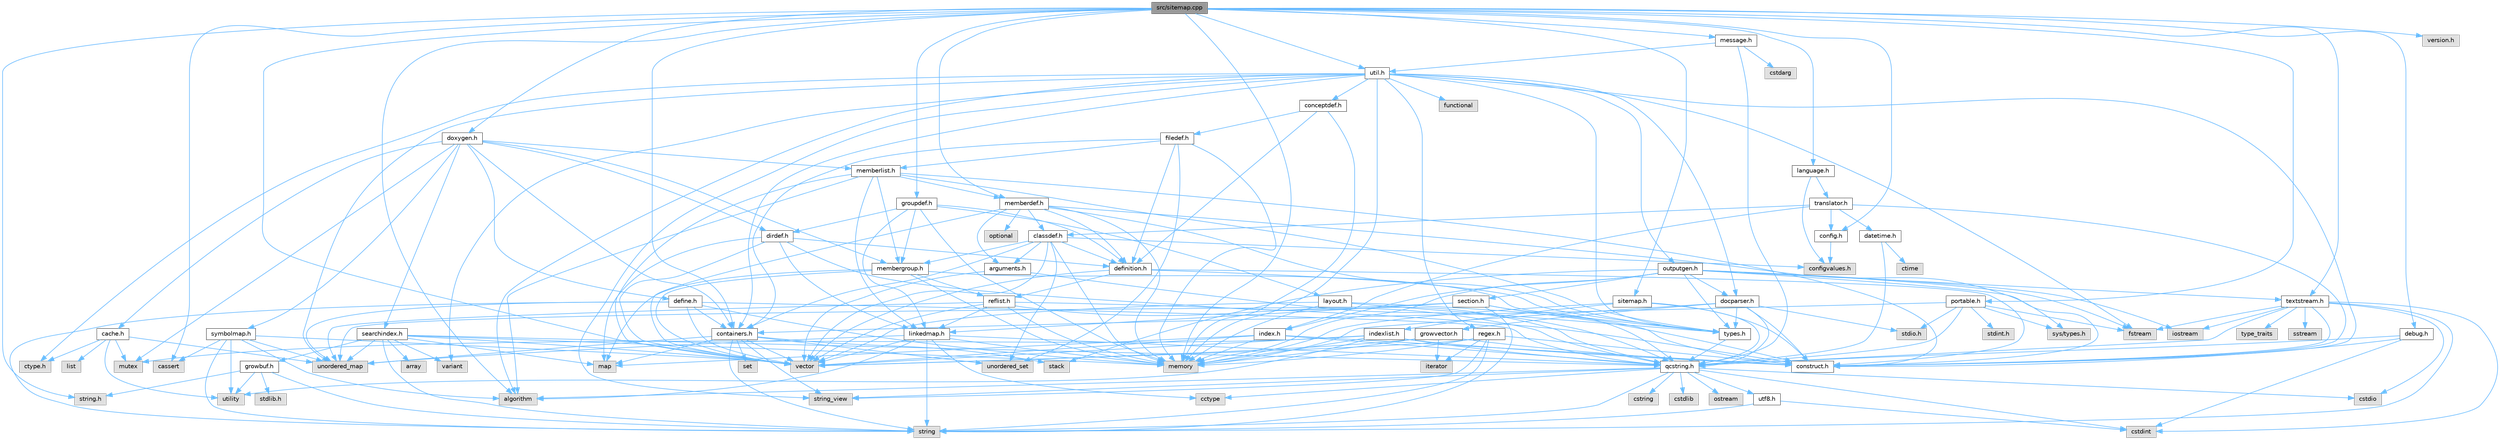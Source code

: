 digraph "src/sitemap.cpp"
{
 // INTERACTIVE_SVG=YES
 // LATEX_PDF_SIZE
  bgcolor="transparent";
  edge [fontname=Helvetica,fontsize=10,labelfontname=Helvetica,labelfontsize=10];
  node [fontname=Helvetica,fontsize=10,shape=box,height=0.2,width=0.4];
  Node1 [id="Node000001",label="src/sitemap.cpp",height=0.2,width=0.4,color="gray40", fillcolor="grey60", style="filled", fontcolor="black",tooltip=" "];
  Node1 -> Node2 [id="edge1_Node000001_Node000002",color="steelblue1",style="solid",tooltip=" "];
  Node2 [id="Node000002",label="algorithm",height=0.2,width=0.4,color="grey60", fillcolor="#E0E0E0", style="filled",tooltip=" "];
  Node1 -> Node3 [id="edge2_Node000001_Node000003",color="steelblue1",style="solid",tooltip=" "];
  Node3 [id="Node000003",label="memory",height=0.2,width=0.4,color="grey60", fillcolor="#E0E0E0", style="filled",tooltip=" "];
  Node1 -> Node4 [id="edge3_Node000001_Node000004",color="steelblue1",style="solid",tooltip=" "];
  Node4 [id="Node000004",label="string.h",height=0.2,width=0.4,color="grey60", fillcolor="#E0E0E0", style="filled",tooltip=" "];
  Node1 -> Node5 [id="edge4_Node000001_Node000005",color="steelblue1",style="solid",tooltip=" "];
  Node5 [id="Node000005",label="vector",height=0.2,width=0.4,color="grey60", fillcolor="#E0E0E0", style="filled",tooltip=" "];
  Node1 -> Node6 [id="edge5_Node000001_Node000006",color="steelblue1",style="solid",tooltip=" "];
  Node6 [id="Node000006",label="cassert",height=0.2,width=0.4,color="grey60", fillcolor="#E0E0E0", style="filled",tooltip=" "];
  Node1 -> Node7 [id="edge6_Node000001_Node000007",color="steelblue1",style="solid",tooltip=" "];
  Node7 [id="Node000007",label="config.h",height=0.2,width=0.4,color="grey40", fillcolor="white", style="filled",URL="$db/d16/config_8h.html",tooltip=" "];
  Node7 -> Node8 [id="edge7_Node000007_Node000008",color="steelblue1",style="solid",tooltip=" "];
  Node8 [id="Node000008",label="configvalues.h",height=0.2,width=0.4,color="grey60", fillcolor="#E0E0E0", style="filled",tooltip=" "];
  Node1 -> Node9 [id="edge8_Node000001_Node000009",color="steelblue1",style="solid",tooltip=" "];
  Node9 [id="Node000009",label="debug.h",height=0.2,width=0.4,color="grey40", fillcolor="white", style="filled",URL="$db/d16/debug_8h.html",tooltip=" "];
  Node9 -> Node10 [id="edge9_Node000009_Node000010",color="steelblue1",style="solid",tooltip=" "];
  Node10 [id="Node000010",label="cstdint",height=0.2,width=0.4,color="grey60", fillcolor="#E0E0E0", style="filled",tooltip=" "];
  Node9 -> Node11 [id="edge10_Node000009_Node000011",color="steelblue1",style="solid",tooltip=" "];
  Node11 [id="Node000011",label="qcstring.h",height=0.2,width=0.4,color="grey40", fillcolor="white", style="filled",URL="$d7/d5c/qcstring_8h.html",tooltip=" "];
  Node11 -> Node12 [id="edge11_Node000011_Node000012",color="steelblue1",style="solid",tooltip=" "];
  Node12 [id="Node000012",label="string",height=0.2,width=0.4,color="grey60", fillcolor="#E0E0E0", style="filled",tooltip=" "];
  Node11 -> Node13 [id="edge12_Node000011_Node000013",color="steelblue1",style="solid",tooltip=" "];
  Node13 [id="Node000013",label="string_view",height=0.2,width=0.4,color="grey60", fillcolor="#E0E0E0", style="filled",tooltip=" "];
  Node11 -> Node2 [id="edge13_Node000011_Node000002",color="steelblue1",style="solid",tooltip=" "];
  Node11 -> Node14 [id="edge14_Node000011_Node000014",color="steelblue1",style="solid",tooltip=" "];
  Node14 [id="Node000014",label="cctype",height=0.2,width=0.4,color="grey60", fillcolor="#E0E0E0", style="filled",tooltip=" "];
  Node11 -> Node15 [id="edge15_Node000011_Node000015",color="steelblue1",style="solid",tooltip=" "];
  Node15 [id="Node000015",label="cstring",height=0.2,width=0.4,color="grey60", fillcolor="#E0E0E0", style="filled",tooltip=" "];
  Node11 -> Node16 [id="edge16_Node000011_Node000016",color="steelblue1",style="solid",tooltip=" "];
  Node16 [id="Node000016",label="cstdio",height=0.2,width=0.4,color="grey60", fillcolor="#E0E0E0", style="filled",tooltip=" "];
  Node11 -> Node17 [id="edge17_Node000011_Node000017",color="steelblue1",style="solid",tooltip=" "];
  Node17 [id="Node000017",label="cstdlib",height=0.2,width=0.4,color="grey60", fillcolor="#E0E0E0", style="filled",tooltip=" "];
  Node11 -> Node10 [id="edge18_Node000011_Node000010",color="steelblue1",style="solid",tooltip=" "];
  Node11 -> Node18 [id="edge19_Node000011_Node000018",color="steelblue1",style="solid",tooltip=" "];
  Node18 [id="Node000018",label="ostream",height=0.2,width=0.4,color="grey60", fillcolor="#E0E0E0", style="filled",tooltip=" "];
  Node11 -> Node19 [id="edge20_Node000011_Node000019",color="steelblue1",style="solid",tooltip=" "];
  Node19 [id="Node000019",label="utf8.h",height=0.2,width=0.4,color="grey40", fillcolor="white", style="filled",URL="$db/d7c/utf8_8h.html",tooltip="Various UTF8 related helper functions."];
  Node19 -> Node10 [id="edge21_Node000019_Node000010",color="steelblue1",style="solid",tooltip=" "];
  Node19 -> Node12 [id="edge22_Node000019_Node000012",color="steelblue1",style="solid",tooltip=" "];
  Node9 -> Node20 [id="edge23_Node000009_Node000020",color="steelblue1",style="solid",tooltip=" "];
  Node20 [id="Node000020",label="construct.h",height=0.2,width=0.4,color="grey40", fillcolor="white", style="filled",URL="$d7/dfc/construct_8h.html",tooltip=" "];
  Node1 -> Node21 [id="edge24_Node000001_Node000021",color="steelblue1",style="solid",tooltip=" "];
  Node21 [id="Node000021",label="doxygen.h",height=0.2,width=0.4,color="grey40", fillcolor="white", style="filled",URL="$d1/da1/doxygen_8h.html",tooltip=" "];
  Node21 -> Node22 [id="edge25_Node000021_Node000022",color="steelblue1",style="solid",tooltip=" "];
  Node22 [id="Node000022",label="mutex",height=0.2,width=0.4,color="grey60", fillcolor="#E0E0E0", style="filled",tooltip=" "];
  Node21 -> Node23 [id="edge26_Node000021_Node000023",color="steelblue1",style="solid",tooltip=" "];
  Node23 [id="Node000023",label="containers.h",height=0.2,width=0.4,color="grey40", fillcolor="white", style="filled",URL="$d5/d75/containers_8h.html",tooltip=" "];
  Node23 -> Node5 [id="edge27_Node000023_Node000005",color="steelblue1",style="solid",tooltip=" "];
  Node23 -> Node12 [id="edge28_Node000023_Node000012",color="steelblue1",style="solid",tooltip=" "];
  Node23 -> Node13 [id="edge29_Node000023_Node000013",color="steelblue1",style="solid",tooltip=" "];
  Node23 -> Node24 [id="edge30_Node000023_Node000024",color="steelblue1",style="solid",tooltip=" "];
  Node24 [id="Node000024",label="set",height=0.2,width=0.4,color="grey60", fillcolor="#E0E0E0", style="filled",tooltip=" "];
  Node23 -> Node25 [id="edge31_Node000023_Node000025",color="steelblue1",style="solid",tooltip=" "];
  Node25 [id="Node000025",label="map",height=0.2,width=0.4,color="grey60", fillcolor="#E0E0E0", style="filled",tooltip=" "];
  Node23 -> Node26 [id="edge32_Node000023_Node000026",color="steelblue1",style="solid",tooltip=" "];
  Node26 [id="Node000026",label="unordered_set",height=0.2,width=0.4,color="grey60", fillcolor="#E0E0E0", style="filled",tooltip=" "];
  Node23 -> Node27 [id="edge33_Node000023_Node000027",color="steelblue1",style="solid",tooltip=" "];
  Node27 [id="Node000027",label="unordered_map",height=0.2,width=0.4,color="grey60", fillcolor="#E0E0E0", style="filled",tooltip=" "];
  Node23 -> Node28 [id="edge34_Node000023_Node000028",color="steelblue1",style="solid",tooltip=" "];
  Node28 [id="Node000028",label="stack",height=0.2,width=0.4,color="grey60", fillcolor="#E0E0E0", style="filled",tooltip=" "];
  Node21 -> Node29 [id="edge35_Node000021_Node000029",color="steelblue1",style="solid",tooltip=" "];
  Node29 [id="Node000029",label="membergroup.h",height=0.2,width=0.4,color="grey40", fillcolor="white", style="filled",URL="$d9/d11/membergroup_8h.html",tooltip=" "];
  Node29 -> Node5 [id="edge36_Node000029_Node000005",color="steelblue1",style="solid",tooltip=" "];
  Node29 -> Node25 [id="edge37_Node000029_Node000025",color="steelblue1",style="solid",tooltip=" "];
  Node29 -> Node3 [id="edge38_Node000029_Node000003",color="steelblue1",style="solid",tooltip=" "];
  Node29 -> Node30 [id="edge39_Node000029_Node000030",color="steelblue1",style="solid",tooltip=" "];
  Node30 [id="Node000030",label="types.h",height=0.2,width=0.4,color="grey40", fillcolor="white", style="filled",URL="$d9/d49/types_8h.html",tooltip="This file contains a number of basic enums and types."];
  Node30 -> Node11 [id="edge40_Node000030_Node000011",color="steelblue1",style="solid",tooltip=" "];
  Node29 -> Node31 [id="edge41_Node000029_Node000031",color="steelblue1",style="solid",tooltip=" "];
  Node31 [id="Node000031",label="reflist.h",height=0.2,width=0.4,color="grey40", fillcolor="white", style="filled",URL="$d1/d02/reflist_8h.html",tooltip=" "];
  Node31 -> Node5 [id="edge42_Node000031_Node000005",color="steelblue1",style="solid",tooltip=" "];
  Node31 -> Node27 [id="edge43_Node000031_Node000027",color="steelblue1",style="solid",tooltip=" "];
  Node31 -> Node3 [id="edge44_Node000031_Node000003",color="steelblue1",style="solid",tooltip=" "];
  Node31 -> Node11 [id="edge45_Node000031_Node000011",color="steelblue1",style="solid",tooltip=" "];
  Node31 -> Node32 [id="edge46_Node000031_Node000032",color="steelblue1",style="solid",tooltip=" "];
  Node32 [id="Node000032",label="linkedmap.h",height=0.2,width=0.4,color="grey40", fillcolor="white", style="filled",URL="$da/de1/linkedmap_8h.html",tooltip=" "];
  Node32 -> Node27 [id="edge47_Node000032_Node000027",color="steelblue1",style="solid",tooltip=" "];
  Node32 -> Node5 [id="edge48_Node000032_Node000005",color="steelblue1",style="solid",tooltip=" "];
  Node32 -> Node3 [id="edge49_Node000032_Node000003",color="steelblue1",style="solid",tooltip=" "];
  Node32 -> Node12 [id="edge50_Node000032_Node000012",color="steelblue1",style="solid",tooltip=" "];
  Node32 -> Node2 [id="edge51_Node000032_Node000002",color="steelblue1",style="solid",tooltip=" "];
  Node32 -> Node14 [id="edge52_Node000032_Node000014",color="steelblue1",style="solid",tooltip=" "];
  Node32 -> Node11 [id="edge53_Node000032_Node000011",color="steelblue1",style="solid",tooltip=" "];
  Node31 -> Node20 [id="edge54_Node000031_Node000020",color="steelblue1",style="solid",tooltip=" "];
  Node21 -> Node33 [id="edge55_Node000021_Node000033",color="steelblue1",style="solid",tooltip=" "];
  Node33 [id="Node000033",label="dirdef.h",height=0.2,width=0.4,color="grey40", fillcolor="white", style="filled",URL="$d6/d15/dirdef_8h.html",tooltip=" "];
  Node33 -> Node5 [id="edge56_Node000033_Node000005",color="steelblue1",style="solid",tooltip=" "];
  Node33 -> Node25 [id="edge57_Node000033_Node000025",color="steelblue1",style="solid",tooltip=" "];
  Node33 -> Node11 [id="edge58_Node000033_Node000011",color="steelblue1",style="solid",tooltip=" "];
  Node33 -> Node32 [id="edge59_Node000033_Node000032",color="steelblue1",style="solid",tooltip=" "];
  Node33 -> Node34 [id="edge60_Node000033_Node000034",color="steelblue1",style="solid",tooltip=" "];
  Node34 [id="Node000034",label="definition.h",height=0.2,width=0.4,color="grey40", fillcolor="white", style="filled",URL="$df/da1/definition_8h.html",tooltip=" "];
  Node34 -> Node5 [id="edge61_Node000034_Node000005",color="steelblue1",style="solid",tooltip=" "];
  Node34 -> Node30 [id="edge62_Node000034_Node000030",color="steelblue1",style="solid",tooltip=" "];
  Node34 -> Node31 [id="edge63_Node000034_Node000031",color="steelblue1",style="solid",tooltip=" "];
  Node34 -> Node20 [id="edge64_Node000034_Node000020",color="steelblue1",style="solid",tooltip=" "];
  Node21 -> Node35 [id="edge65_Node000021_Node000035",color="steelblue1",style="solid",tooltip=" "];
  Node35 [id="Node000035",label="memberlist.h",height=0.2,width=0.4,color="grey40", fillcolor="white", style="filled",URL="$dd/d78/memberlist_8h.html",tooltip=" "];
  Node35 -> Node5 [id="edge66_Node000035_Node000005",color="steelblue1",style="solid",tooltip=" "];
  Node35 -> Node2 [id="edge67_Node000035_Node000002",color="steelblue1",style="solid",tooltip=" "];
  Node35 -> Node36 [id="edge68_Node000035_Node000036",color="steelblue1",style="solid",tooltip=" "];
  Node36 [id="Node000036",label="memberdef.h",height=0.2,width=0.4,color="grey40", fillcolor="white", style="filled",URL="$d4/d46/memberdef_8h.html",tooltip=" "];
  Node36 -> Node5 [id="edge69_Node000036_Node000005",color="steelblue1",style="solid",tooltip=" "];
  Node36 -> Node3 [id="edge70_Node000036_Node000003",color="steelblue1",style="solid",tooltip=" "];
  Node36 -> Node37 [id="edge71_Node000036_Node000037",color="steelblue1",style="solid",tooltip=" "];
  Node37 [id="Node000037",label="optional",height=0.2,width=0.4,color="grey60", fillcolor="#E0E0E0", style="filled",tooltip=" "];
  Node36 -> Node38 [id="edge72_Node000036_Node000038",color="steelblue1",style="solid",tooltip=" "];
  Node38 [id="Node000038",label="sys/types.h",height=0.2,width=0.4,color="grey60", fillcolor="#E0E0E0", style="filled",tooltip=" "];
  Node36 -> Node30 [id="edge73_Node000036_Node000030",color="steelblue1",style="solid",tooltip=" "];
  Node36 -> Node34 [id="edge74_Node000036_Node000034",color="steelblue1",style="solid",tooltip=" "];
  Node36 -> Node39 [id="edge75_Node000036_Node000039",color="steelblue1",style="solid",tooltip=" "];
  Node39 [id="Node000039",label="arguments.h",height=0.2,width=0.4,color="grey40", fillcolor="white", style="filled",URL="$df/d9b/arguments_8h.html",tooltip=" "];
  Node39 -> Node5 [id="edge76_Node000039_Node000005",color="steelblue1",style="solid",tooltip=" "];
  Node39 -> Node11 [id="edge77_Node000039_Node000011",color="steelblue1",style="solid",tooltip=" "];
  Node36 -> Node40 [id="edge78_Node000036_Node000040",color="steelblue1",style="solid",tooltip=" "];
  Node40 [id="Node000040",label="classdef.h",height=0.2,width=0.4,color="grey40", fillcolor="white", style="filled",URL="$d1/da6/classdef_8h.html",tooltip=" "];
  Node40 -> Node3 [id="edge79_Node000040_Node000003",color="steelblue1",style="solid",tooltip=" "];
  Node40 -> Node5 [id="edge80_Node000040_Node000005",color="steelblue1",style="solid",tooltip=" "];
  Node40 -> Node26 [id="edge81_Node000040_Node000026",color="steelblue1",style="solid",tooltip=" "];
  Node40 -> Node23 [id="edge82_Node000040_Node000023",color="steelblue1",style="solid",tooltip=" "];
  Node40 -> Node34 [id="edge83_Node000040_Node000034",color="steelblue1",style="solid",tooltip=" "];
  Node40 -> Node39 [id="edge84_Node000040_Node000039",color="steelblue1",style="solid",tooltip=" "];
  Node40 -> Node29 [id="edge85_Node000040_Node000029",color="steelblue1",style="solid",tooltip=" "];
  Node40 -> Node8 [id="edge86_Node000040_Node000008",color="steelblue1",style="solid",tooltip=" "];
  Node35 -> Node32 [id="edge87_Node000035_Node000032",color="steelblue1",style="solid",tooltip=" "];
  Node35 -> Node30 [id="edge88_Node000035_Node000030",color="steelblue1",style="solid",tooltip=" "];
  Node35 -> Node29 [id="edge89_Node000035_Node000029",color="steelblue1",style="solid",tooltip=" "];
  Node35 -> Node20 [id="edge90_Node000035_Node000020",color="steelblue1",style="solid",tooltip=" "];
  Node21 -> Node41 [id="edge91_Node000021_Node000041",color="steelblue1",style="solid",tooltip=" "];
  Node41 [id="Node000041",label="define.h",height=0.2,width=0.4,color="grey40", fillcolor="white", style="filled",URL="$df/d67/define_8h.html",tooltip=" "];
  Node41 -> Node5 [id="edge92_Node000041_Node000005",color="steelblue1",style="solid",tooltip=" "];
  Node41 -> Node3 [id="edge93_Node000041_Node000003",color="steelblue1",style="solid",tooltip=" "];
  Node41 -> Node12 [id="edge94_Node000041_Node000012",color="steelblue1",style="solid",tooltip=" "];
  Node41 -> Node27 [id="edge95_Node000041_Node000027",color="steelblue1",style="solid",tooltip=" "];
  Node41 -> Node11 [id="edge96_Node000041_Node000011",color="steelblue1",style="solid",tooltip=" "];
  Node41 -> Node23 [id="edge97_Node000041_Node000023",color="steelblue1",style="solid",tooltip=" "];
  Node21 -> Node42 [id="edge98_Node000021_Node000042",color="steelblue1",style="solid",tooltip=" "];
  Node42 [id="Node000042",label="cache.h",height=0.2,width=0.4,color="grey40", fillcolor="white", style="filled",URL="$d3/d26/cache_8h.html",tooltip=" "];
  Node42 -> Node43 [id="edge99_Node000042_Node000043",color="steelblue1",style="solid",tooltip=" "];
  Node43 [id="Node000043",label="list",height=0.2,width=0.4,color="grey60", fillcolor="#E0E0E0", style="filled",tooltip=" "];
  Node42 -> Node27 [id="edge100_Node000042_Node000027",color="steelblue1",style="solid",tooltip=" "];
  Node42 -> Node22 [id="edge101_Node000042_Node000022",color="steelblue1",style="solid",tooltip=" "];
  Node42 -> Node44 [id="edge102_Node000042_Node000044",color="steelblue1",style="solid",tooltip=" "];
  Node44 [id="Node000044",label="utility",height=0.2,width=0.4,color="grey60", fillcolor="#E0E0E0", style="filled",tooltip=" "];
  Node42 -> Node45 [id="edge103_Node000042_Node000045",color="steelblue1",style="solid",tooltip=" "];
  Node45 [id="Node000045",label="ctype.h",height=0.2,width=0.4,color="grey60", fillcolor="#E0E0E0", style="filled",tooltip=" "];
  Node21 -> Node46 [id="edge104_Node000021_Node000046",color="steelblue1",style="solid",tooltip=" "];
  Node46 [id="Node000046",label="symbolmap.h",height=0.2,width=0.4,color="grey40", fillcolor="white", style="filled",URL="$d7/ddd/symbolmap_8h.html",tooltip=" "];
  Node46 -> Node2 [id="edge105_Node000046_Node000002",color="steelblue1",style="solid",tooltip=" "];
  Node46 -> Node27 [id="edge106_Node000046_Node000027",color="steelblue1",style="solid",tooltip=" "];
  Node46 -> Node5 [id="edge107_Node000046_Node000005",color="steelblue1",style="solid",tooltip=" "];
  Node46 -> Node12 [id="edge108_Node000046_Node000012",color="steelblue1",style="solid",tooltip=" "];
  Node46 -> Node44 [id="edge109_Node000046_Node000044",color="steelblue1",style="solid",tooltip=" "];
  Node46 -> Node6 [id="edge110_Node000046_Node000006",color="steelblue1",style="solid",tooltip=" "];
  Node21 -> Node47 [id="edge111_Node000021_Node000047",color="steelblue1",style="solid",tooltip=" "];
  Node47 [id="Node000047",label="searchindex.h",height=0.2,width=0.4,color="grey40", fillcolor="white", style="filled",URL="$de/d07/searchindex_8h.html",tooltip="Web server based search engine."];
  Node47 -> Node3 [id="edge112_Node000047_Node000003",color="steelblue1",style="solid",tooltip=" "];
  Node47 -> Node5 [id="edge113_Node000047_Node000005",color="steelblue1",style="solid",tooltip=" "];
  Node47 -> Node25 [id="edge114_Node000047_Node000025",color="steelblue1",style="solid",tooltip=" "];
  Node47 -> Node27 [id="edge115_Node000047_Node000027",color="steelblue1",style="solid",tooltip=" "];
  Node47 -> Node12 [id="edge116_Node000047_Node000012",color="steelblue1",style="solid",tooltip=" "];
  Node47 -> Node48 [id="edge117_Node000047_Node000048",color="steelblue1",style="solid",tooltip=" "];
  Node48 [id="Node000048",label="array",height=0.2,width=0.4,color="grey60", fillcolor="#E0E0E0", style="filled",tooltip=" "];
  Node47 -> Node49 [id="edge118_Node000047_Node000049",color="steelblue1",style="solid",tooltip=" "];
  Node49 [id="Node000049",label="variant",height=0.2,width=0.4,color="grey60", fillcolor="#E0E0E0", style="filled",tooltip=" "];
  Node47 -> Node11 [id="edge119_Node000047_Node000011",color="steelblue1",style="solid",tooltip=" "];
  Node47 -> Node50 [id="edge120_Node000047_Node000050",color="steelblue1",style="solid",tooltip=" "];
  Node50 [id="Node000050",label="growbuf.h",height=0.2,width=0.4,color="grey40", fillcolor="white", style="filled",URL="$dd/d72/growbuf_8h.html",tooltip=" "];
  Node50 -> Node44 [id="edge121_Node000050_Node000044",color="steelblue1",style="solid",tooltip=" "];
  Node50 -> Node51 [id="edge122_Node000050_Node000051",color="steelblue1",style="solid",tooltip=" "];
  Node51 [id="Node000051",label="stdlib.h",height=0.2,width=0.4,color="grey60", fillcolor="#E0E0E0", style="filled",tooltip=" "];
  Node50 -> Node4 [id="edge123_Node000050_Node000004",color="steelblue1",style="solid",tooltip=" "];
  Node50 -> Node12 [id="edge124_Node000050_Node000012",color="steelblue1",style="solid",tooltip=" "];
  Node1 -> Node52 [id="edge125_Node000001_Node000052",color="steelblue1",style="solid",tooltip=" "];
  Node52 [id="Node000052",label="groupdef.h",height=0.2,width=0.4,color="grey40", fillcolor="white", style="filled",URL="$d1/de6/groupdef_8h.html",tooltip=" "];
  Node52 -> Node3 [id="edge126_Node000052_Node000003",color="steelblue1",style="solid",tooltip=" "];
  Node52 -> Node34 [id="edge127_Node000052_Node000034",color="steelblue1",style="solid",tooltip=" "];
  Node52 -> Node33 [id="edge128_Node000052_Node000033",color="steelblue1",style="solid",tooltip=" "];
  Node52 -> Node53 [id="edge129_Node000052_Node000053",color="steelblue1",style="solid",tooltip=" "];
  Node53 [id="Node000053",label="layout.h",height=0.2,width=0.4,color="grey40", fillcolor="white", style="filled",URL="$db/d51/layout_8h.html",tooltip=" "];
  Node53 -> Node3 [id="edge130_Node000053_Node000003",color="steelblue1",style="solid",tooltip=" "];
  Node53 -> Node5 [id="edge131_Node000053_Node000005",color="steelblue1",style="solid",tooltip=" "];
  Node53 -> Node30 [id="edge132_Node000053_Node000030",color="steelblue1",style="solid",tooltip=" "];
  Node53 -> Node20 [id="edge133_Node000053_Node000020",color="steelblue1",style="solid",tooltip=" "];
  Node52 -> Node29 [id="edge134_Node000052_Node000029",color="steelblue1",style="solid",tooltip=" "];
  Node52 -> Node32 [id="edge135_Node000052_Node000032",color="steelblue1",style="solid",tooltip=" "];
  Node1 -> Node36 [id="edge136_Node000001_Node000036",color="steelblue1",style="solid",tooltip=" "];
  Node1 -> Node54 [id="edge137_Node000001_Node000054",color="steelblue1",style="solid",tooltip=" "];
  Node54 [id="Node000054",label="message.h",height=0.2,width=0.4,color="grey40", fillcolor="white", style="filled",URL="$d2/d0d/message_8h.html",tooltip=" "];
  Node54 -> Node55 [id="edge138_Node000054_Node000055",color="steelblue1",style="solid",tooltip=" "];
  Node55 [id="Node000055",label="cstdarg",height=0.2,width=0.4,color="grey60", fillcolor="#E0E0E0", style="filled",tooltip=" "];
  Node54 -> Node11 [id="edge139_Node000054_Node000011",color="steelblue1",style="solid",tooltip=" "];
  Node54 -> Node56 [id="edge140_Node000054_Node000056",color="steelblue1",style="solid",tooltip=" "];
  Node56 [id="Node000056",label="util.h",height=0.2,width=0.4,color="grey40", fillcolor="white", style="filled",URL="$d8/d3c/util_8h.html",tooltip="A bunch of utility functions."];
  Node56 -> Node3 [id="edge141_Node000056_Node000003",color="steelblue1",style="solid",tooltip=" "];
  Node56 -> Node27 [id="edge142_Node000056_Node000027",color="steelblue1",style="solid",tooltip=" "];
  Node56 -> Node2 [id="edge143_Node000056_Node000002",color="steelblue1",style="solid",tooltip=" "];
  Node56 -> Node57 [id="edge144_Node000056_Node000057",color="steelblue1",style="solid",tooltip=" "];
  Node57 [id="Node000057",label="functional",height=0.2,width=0.4,color="grey60", fillcolor="#E0E0E0", style="filled",tooltip=" "];
  Node56 -> Node58 [id="edge145_Node000056_Node000058",color="steelblue1",style="solid",tooltip=" "];
  Node58 [id="Node000058",label="fstream",height=0.2,width=0.4,color="grey60", fillcolor="#E0E0E0", style="filled",tooltip=" "];
  Node56 -> Node49 [id="edge146_Node000056_Node000049",color="steelblue1",style="solid",tooltip=" "];
  Node56 -> Node13 [id="edge147_Node000056_Node000013",color="steelblue1",style="solid",tooltip=" "];
  Node56 -> Node45 [id="edge148_Node000056_Node000045",color="steelblue1",style="solid",tooltip=" "];
  Node56 -> Node30 [id="edge149_Node000056_Node000030",color="steelblue1",style="solid",tooltip=" "];
  Node56 -> Node59 [id="edge150_Node000056_Node000059",color="steelblue1",style="solid",tooltip=" "];
  Node59 [id="Node000059",label="docparser.h",height=0.2,width=0.4,color="grey40", fillcolor="white", style="filled",URL="$de/d9c/docparser_8h.html",tooltip=" "];
  Node59 -> Node60 [id="edge151_Node000059_Node000060",color="steelblue1",style="solid",tooltip=" "];
  Node60 [id="Node000060",label="stdio.h",height=0.2,width=0.4,color="grey60", fillcolor="#E0E0E0", style="filled",tooltip=" "];
  Node59 -> Node3 [id="edge152_Node000059_Node000003",color="steelblue1",style="solid",tooltip=" "];
  Node59 -> Node11 [id="edge153_Node000059_Node000011",color="steelblue1",style="solid",tooltip=" "];
  Node59 -> Node61 [id="edge154_Node000059_Node000061",color="steelblue1",style="solid",tooltip=" "];
  Node61 [id="Node000061",label="growvector.h",height=0.2,width=0.4,color="grey40", fillcolor="white", style="filled",URL="$d7/d50/growvector_8h.html",tooltip=" "];
  Node61 -> Node5 [id="edge155_Node000061_Node000005",color="steelblue1",style="solid",tooltip=" "];
  Node61 -> Node3 [id="edge156_Node000061_Node000003",color="steelblue1",style="solid",tooltip=" "];
  Node61 -> Node62 [id="edge157_Node000061_Node000062",color="steelblue1",style="solid",tooltip=" "];
  Node62 [id="Node000062",label="iterator",height=0.2,width=0.4,color="grey60", fillcolor="#E0E0E0", style="filled",tooltip=" "];
  Node61 -> Node20 [id="edge158_Node000061_Node000020",color="steelblue1",style="solid",tooltip=" "];
  Node59 -> Node20 [id="edge159_Node000059_Node000020",color="steelblue1",style="solid",tooltip=" "];
  Node59 -> Node30 [id="edge160_Node000059_Node000030",color="steelblue1",style="solid",tooltip=" "];
  Node56 -> Node23 [id="edge161_Node000056_Node000023",color="steelblue1",style="solid",tooltip=" "];
  Node56 -> Node63 [id="edge162_Node000056_Node000063",color="steelblue1",style="solid",tooltip=" "];
  Node63 [id="Node000063",label="outputgen.h",height=0.2,width=0.4,color="grey40", fillcolor="white", style="filled",URL="$df/d06/outputgen_8h.html",tooltip=" "];
  Node63 -> Node3 [id="edge163_Node000063_Node000003",color="steelblue1",style="solid",tooltip=" "];
  Node63 -> Node28 [id="edge164_Node000063_Node000028",color="steelblue1",style="solid",tooltip=" "];
  Node63 -> Node64 [id="edge165_Node000063_Node000064",color="steelblue1",style="solid",tooltip=" "];
  Node64 [id="Node000064",label="iostream",height=0.2,width=0.4,color="grey60", fillcolor="#E0E0E0", style="filled",tooltip=" "];
  Node63 -> Node58 [id="edge166_Node000063_Node000058",color="steelblue1",style="solid",tooltip=" "];
  Node63 -> Node30 [id="edge167_Node000063_Node000030",color="steelblue1",style="solid",tooltip=" "];
  Node63 -> Node65 [id="edge168_Node000063_Node000065",color="steelblue1",style="solid",tooltip=" "];
  Node65 [id="Node000065",label="index.h",height=0.2,width=0.4,color="grey40", fillcolor="white", style="filled",URL="$d1/db5/index_8h.html",tooltip=" "];
  Node65 -> Node3 [id="edge169_Node000065_Node000003",color="steelblue1",style="solid",tooltip=" "];
  Node65 -> Node5 [id="edge170_Node000065_Node000005",color="steelblue1",style="solid",tooltip=" "];
  Node65 -> Node25 [id="edge171_Node000065_Node000025",color="steelblue1",style="solid",tooltip=" "];
  Node65 -> Node11 [id="edge172_Node000065_Node000011",color="steelblue1",style="solid",tooltip=" "];
  Node65 -> Node20 [id="edge173_Node000065_Node000020",color="steelblue1",style="solid",tooltip=" "];
  Node63 -> Node66 [id="edge174_Node000063_Node000066",color="steelblue1",style="solid",tooltip=" "];
  Node66 [id="Node000066",label="section.h",height=0.2,width=0.4,color="grey40", fillcolor="white", style="filled",URL="$d1/d2a/section_8h.html",tooltip=" "];
  Node66 -> Node12 [id="edge175_Node000066_Node000012",color="steelblue1",style="solid",tooltip=" "];
  Node66 -> Node27 [id="edge176_Node000066_Node000027",color="steelblue1",style="solid",tooltip=" "];
  Node66 -> Node11 [id="edge177_Node000066_Node000011",color="steelblue1",style="solid",tooltip=" "];
  Node66 -> Node32 [id="edge178_Node000066_Node000032",color="steelblue1",style="solid",tooltip=" "];
  Node66 -> Node20 [id="edge179_Node000066_Node000020",color="steelblue1",style="solid",tooltip=" "];
  Node63 -> Node67 [id="edge180_Node000063_Node000067",color="steelblue1",style="solid",tooltip=" "];
  Node67 [id="Node000067",label="textstream.h",height=0.2,width=0.4,color="grey40", fillcolor="white", style="filled",URL="$d4/d7d/textstream_8h.html",tooltip=" "];
  Node67 -> Node12 [id="edge181_Node000067_Node000012",color="steelblue1",style="solid",tooltip=" "];
  Node67 -> Node64 [id="edge182_Node000067_Node000064",color="steelblue1",style="solid",tooltip=" "];
  Node67 -> Node68 [id="edge183_Node000067_Node000068",color="steelblue1",style="solid",tooltip=" "];
  Node68 [id="Node000068",label="sstream",height=0.2,width=0.4,color="grey60", fillcolor="#E0E0E0", style="filled",tooltip=" "];
  Node67 -> Node10 [id="edge184_Node000067_Node000010",color="steelblue1",style="solid",tooltip=" "];
  Node67 -> Node16 [id="edge185_Node000067_Node000016",color="steelblue1",style="solid",tooltip=" "];
  Node67 -> Node58 [id="edge186_Node000067_Node000058",color="steelblue1",style="solid",tooltip=" "];
  Node67 -> Node69 [id="edge187_Node000067_Node000069",color="steelblue1",style="solid",tooltip=" "];
  Node69 [id="Node000069",label="type_traits",height=0.2,width=0.4,color="grey60", fillcolor="#E0E0E0", style="filled",tooltip=" "];
  Node67 -> Node11 [id="edge188_Node000067_Node000011",color="steelblue1",style="solid",tooltip=" "];
  Node67 -> Node20 [id="edge189_Node000067_Node000020",color="steelblue1",style="solid",tooltip=" "];
  Node63 -> Node59 [id="edge190_Node000063_Node000059",color="steelblue1",style="solid",tooltip=" "];
  Node63 -> Node20 [id="edge191_Node000063_Node000020",color="steelblue1",style="solid",tooltip=" "];
  Node56 -> Node70 [id="edge192_Node000056_Node000070",color="steelblue1",style="solid",tooltip=" "];
  Node70 [id="Node000070",label="regex.h",height=0.2,width=0.4,color="grey40", fillcolor="white", style="filled",URL="$d1/d21/regex_8h.html",tooltip=" "];
  Node70 -> Node3 [id="edge193_Node000070_Node000003",color="steelblue1",style="solid",tooltip=" "];
  Node70 -> Node12 [id="edge194_Node000070_Node000012",color="steelblue1",style="solid",tooltip=" "];
  Node70 -> Node13 [id="edge195_Node000070_Node000013",color="steelblue1",style="solid",tooltip=" "];
  Node70 -> Node5 [id="edge196_Node000070_Node000005",color="steelblue1",style="solid",tooltip=" "];
  Node70 -> Node62 [id="edge197_Node000070_Node000062",color="steelblue1",style="solid",tooltip=" "];
  Node70 -> Node20 [id="edge198_Node000070_Node000020",color="steelblue1",style="solid",tooltip=" "];
  Node56 -> Node71 [id="edge199_Node000056_Node000071",color="steelblue1",style="solid",tooltip=" "];
  Node71 [id="Node000071",label="conceptdef.h",height=0.2,width=0.4,color="grey40", fillcolor="white", style="filled",URL="$da/df1/conceptdef_8h.html",tooltip=" "];
  Node71 -> Node3 [id="edge200_Node000071_Node000003",color="steelblue1",style="solid",tooltip=" "];
  Node71 -> Node34 [id="edge201_Node000071_Node000034",color="steelblue1",style="solid",tooltip=" "];
  Node71 -> Node72 [id="edge202_Node000071_Node000072",color="steelblue1",style="solid",tooltip=" "];
  Node72 [id="Node000072",label="filedef.h",height=0.2,width=0.4,color="grey40", fillcolor="white", style="filled",URL="$d4/d3a/filedef_8h.html",tooltip=" "];
  Node72 -> Node3 [id="edge203_Node000072_Node000003",color="steelblue1",style="solid",tooltip=" "];
  Node72 -> Node26 [id="edge204_Node000072_Node000026",color="steelblue1",style="solid",tooltip=" "];
  Node72 -> Node34 [id="edge205_Node000072_Node000034",color="steelblue1",style="solid",tooltip=" "];
  Node72 -> Node35 [id="edge206_Node000072_Node000035",color="steelblue1",style="solid",tooltip=" "];
  Node72 -> Node23 [id="edge207_Node000072_Node000023",color="steelblue1",style="solid",tooltip=" "];
  Node56 -> Node20 [id="edge208_Node000056_Node000020",color="steelblue1",style="solid",tooltip=" "];
  Node1 -> Node73 [id="edge209_Node000001_Node000073",color="steelblue1",style="solid",tooltip=" "];
  Node73 [id="Node000073",label="sitemap.h",height=0.2,width=0.4,color="grey40", fillcolor="white", style="filled",URL="$d1/d8e/sitemap_8h.html",tooltip=" "];
  Node73 -> Node3 [id="edge210_Node000073_Node000003",color="steelblue1",style="solid",tooltip=" "];
  Node73 -> Node11 [id="edge211_Node000073_Node000011",color="steelblue1",style="solid",tooltip=" "];
  Node73 -> Node20 [id="edge212_Node000073_Node000020",color="steelblue1",style="solid",tooltip=" "];
  Node73 -> Node74 [id="edge213_Node000073_Node000074",color="steelblue1",style="solid",tooltip=" "];
  Node74 [id="Node000074",label="indexlist.h",height=0.2,width=0.4,color="grey40", fillcolor="white", style="filled",URL="$d5/d61/indexlist_8h.html",tooltip=" "];
  Node74 -> Node44 [id="edge214_Node000074_Node000044",color="steelblue1",style="solid",tooltip=" "];
  Node74 -> Node5 [id="edge215_Node000074_Node000005",color="steelblue1",style="solid",tooltip=" "];
  Node74 -> Node3 [id="edge216_Node000074_Node000003",color="steelblue1",style="solid",tooltip=" "];
  Node74 -> Node22 [id="edge217_Node000074_Node000022",color="steelblue1",style="solid",tooltip=" "];
  Node74 -> Node11 [id="edge218_Node000074_Node000011",color="steelblue1",style="solid",tooltip=" "];
  Node74 -> Node20 [id="edge219_Node000074_Node000020",color="steelblue1",style="solid",tooltip=" "];
  Node1 -> Node67 [id="edge220_Node000001_Node000067",color="steelblue1",style="solid",tooltip=" "];
  Node1 -> Node56 [id="edge221_Node000001_Node000056",color="steelblue1",style="solid",tooltip=" "];
  Node1 -> Node75 [id="edge222_Node000001_Node000075",color="steelblue1",style="solid",tooltip=" "];
  Node75 [id="Node000075",label="portable.h",height=0.2,width=0.4,color="grey40", fillcolor="white", style="filled",URL="$d2/de2/portable_8h.html",tooltip="Portable versions of functions that are platform dependent."];
  Node75 -> Node60 [id="edge223_Node000075_Node000060",color="steelblue1",style="solid",tooltip=" "];
  Node75 -> Node38 [id="edge224_Node000075_Node000038",color="steelblue1",style="solid",tooltip=" "];
  Node75 -> Node76 [id="edge225_Node000075_Node000076",color="steelblue1",style="solid",tooltip=" "];
  Node76 [id="Node000076",label="stdint.h",height=0.2,width=0.4,color="grey60", fillcolor="#E0E0E0", style="filled",tooltip=" "];
  Node75 -> Node58 [id="edge226_Node000075_Node000058",color="steelblue1",style="solid",tooltip=" "];
  Node75 -> Node23 [id="edge227_Node000075_Node000023",color="steelblue1",style="solid",tooltip=" "];
  Node75 -> Node11 [id="edge228_Node000075_Node000011",color="steelblue1",style="solid",tooltip=" "];
  Node1 -> Node77 [id="edge229_Node000001_Node000077",color="steelblue1",style="solid",tooltip=" "];
  Node77 [id="Node000077",label="language.h",height=0.2,width=0.4,color="grey40", fillcolor="white", style="filled",URL="$d8/dce/language_8h.html",tooltip=" "];
  Node77 -> Node78 [id="edge230_Node000077_Node000078",color="steelblue1",style="solid",tooltip=" "];
  Node78 [id="Node000078",label="translator.h",height=0.2,width=0.4,color="grey40", fillcolor="white", style="filled",URL="$d9/df1/translator_8h.html",tooltip=" "];
  Node78 -> Node40 [id="edge231_Node000078_Node000040",color="steelblue1",style="solid",tooltip=" "];
  Node78 -> Node7 [id="edge232_Node000078_Node000007",color="steelblue1",style="solid",tooltip=" "];
  Node78 -> Node79 [id="edge233_Node000078_Node000079",color="steelblue1",style="solid",tooltip=" "];
  Node79 [id="Node000079",label="datetime.h",height=0.2,width=0.4,color="grey40", fillcolor="white", style="filled",URL="$de/d1b/datetime_8h.html",tooltip=" "];
  Node79 -> Node80 [id="edge234_Node000079_Node000080",color="steelblue1",style="solid",tooltip=" "];
  Node80 [id="Node000080",label="ctime",height=0.2,width=0.4,color="grey60", fillcolor="#E0E0E0", style="filled",tooltip=" "];
  Node79 -> Node11 [id="edge235_Node000079_Node000011",color="steelblue1",style="solid",tooltip=" "];
  Node78 -> Node65 [id="edge236_Node000078_Node000065",color="steelblue1",style="solid",tooltip=" "];
  Node78 -> Node20 [id="edge237_Node000078_Node000020",color="steelblue1",style="solid",tooltip=" "];
  Node77 -> Node8 [id="edge238_Node000077_Node000008",color="steelblue1",style="solid",tooltip=" "];
  Node1 -> Node81 [id="edge239_Node000001_Node000081",color="steelblue1",style="solid",tooltip=" "];
  Node81 [id="Node000081",label="version.h",height=0.2,width=0.4,color="grey60", fillcolor="#E0E0E0", style="filled",tooltip=" "];
  Node1 -> Node23 [id="edge240_Node000001_Node000023",color="steelblue1",style="solid",tooltip=" "];
}
